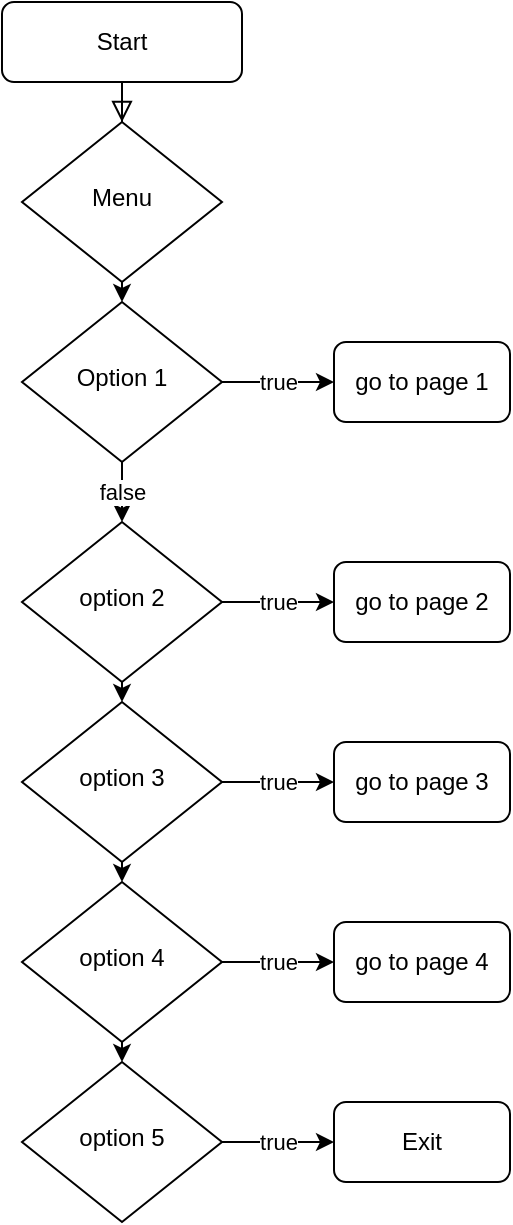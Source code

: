 <mxfile version="20.8.12" type="github">
  <diagram id="C5RBs43oDa-KdzZeNtuy" name="Page-1">
    <mxGraphModel dx="1393" dy="835" grid="1" gridSize="10" guides="1" tooltips="1" connect="1" arrows="1" fold="1" page="1" pageScale="1" pageWidth="827" pageHeight="1169" math="0" shadow="0">
      <root>
        <mxCell id="WIyWlLk6GJQsqaUBKTNV-0" />
        <mxCell id="WIyWlLk6GJQsqaUBKTNV-1" parent="WIyWlLk6GJQsqaUBKTNV-0" />
        <mxCell id="WIyWlLk6GJQsqaUBKTNV-2" value="" style="rounded=0;html=1;jettySize=auto;orthogonalLoop=1;fontSize=11;endArrow=block;endFill=0;endSize=8;strokeWidth=1;shadow=0;labelBackgroundColor=none;edgeStyle=orthogonalEdgeStyle;" parent="WIyWlLk6GJQsqaUBKTNV-1" source="WIyWlLk6GJQsqaUBKTNV-3" target="WIyWlLk6GJQsqaUBKTNV-6" edge="1">
          <mxGeometry relative="1" as="geometry" />
        </mxCell>
        <mxCell id="WIyWlLk6GJQsqaUBKTNV-3" value="Start" style="rounded=1;whiteSpace=wrap;html=1;fontSize=12;glass=0;strokeWidth=1;shadow=0;" parent="WIyWlLk6GJQsqaUBKTNV-1" vertex="1">
          <mxGeometry x="354" y="90" width="120" height="40" as="geometry" />
        </mxCell>
        <mxCell id="07rRaLGvkF2HoB0mGfYi-43" style="edgeStyle=orthogonalEdgeStyle;rounded=0;orthogonalLoop=1;jettySize=auto;html=1;exitX=0.5;exitY=1;exitDx=0;exitDy=0;entryX=0.5;entryY=0;entryDx=0;entryDy=0;" edge="1" parent="WIyWlLk6GJQsqaUBKTNV-1" source="WIyWlLk6GJQsqaUBKTNV-6" target="WIyWlLk6GJQsqaUBKTNV-10">
          <mxGeometry relative="1" as="geometry" />
        </mxCell>
        <mxCell id="WIyWlLk6GJQsqaUBKTNV-6" value="Menu" style="rhombus;whiteSpace=wrap;html=1;shadow=0;fontFamily=Helvetica;fontSize=12;align=center;strokeWidth=1;spacing=6;spacingTop=-4;" parent="WIyWlLk6GJQsqaUBKTNV-1" vertex="1">
          <mxGeometry x="364" y="150" width="100" height="80" as="geometry" />
        </mxCell>
        <mxCell id="07rRaLGvkF2HoB0mGfYi-35" value="true" style="edgeStyle=orthogonalEdgeStyle;rounded=0;orthogonalLoop=1;jettySize=auto;html=1;exitX=1;exitY=0.5;exitDx=0;exitDy=0;entryX=0;entryY=0.5;entryDx=0;entryDy=0;" edge="1" parent="WIyWlLk6GJQsqaUBKTNV-1" source="WIyWlLk6GJQsqaUBKTNV-10" target="07rRaLGvkF2HoB0mGfYi-24">
          <mxGeometry relative="1" as="geometry" />
        </mxCell>
        <mxCell id="07rRaLGvkF2HoB0mGfYi-37" value="false" style="edgeStyle=orthogonalEdgeStyle;rounded=0;orthogonalLoop=1;jettySize=auto;html=1;exitX=0.5;exitY=1;exitDx=0;exitDy=0;entryX=0.5;entryY=0;entryDx=0;entryDy=0;" edge="1" parent="WIyWlLk6GJQsqaUBKTNV-1" source="WIyWlLk6GJQsqaUBKTNV-10" target="07rRaLGvkF2HoB0mGfYi-0">
          <mxGeometry relative="1" as="geometry" />
        </mxCell>
        <mxCell id="WIyWlLk6GJQsqaUBKTNV-10" value="Option 1" style="rhombus;whiteSpace=wrap;html=1;shadow=0;fontFamily=Helvetica;fontSize=12;align=center;strokeWidth=1;spacing=6;spacingTop=-4;" parent="WIyWlLk6GJQsqaUBKTNV-1" vertex="1">
          <mxGeometry x="364" y="240" width="100" height="80" as="geometry" />
        </mxCell>
        <mxCell id="07rRaLGvkF2HoB0mGfYi-34" value="true" style="edgeStyle=orthogonalEdgeStyle;rounded=0;orthogonalLoop=1;jettySize=auto;html=1;exitX=1;exitY=0.5;exitDx=0;exitDy=0;entryX=0;entryY=0.5;entryDx=0;entryDy=0;" edge="1" parent="WIyWlLk6GJQsqaUBKTNV-1" source="07rRaLGvkF2HoB0mGfYi-0" target="07rRaLGvkF2HoB0mGfYi-23">
          <mxGeometry relative="1" as="geometry" />
        </mxCell>
        <mxCell id="07rRaLGvkF2HoB0mGfYi-38" style="edgeStyle=orthogonalEdgeStyle;rounded=0;orthogonalLoop=1;jettySize=auto;html=1;exitX=0.5;exitY=1;exitDx=0;exitDy=0;entryX=0.5;entryY=0;entryDx=0;entryDy=0;" edge="1" parent="WIyWlLk6GJQsqaUBKTNV-1" source="07rRaLGvkF2HoB0mGfYi-0" target="07rRaLGvkF2HoB0mGfYi-2">
          <mxGeometry relative="1" as="geometry" />
        </mxCell>
        <mxCell id="07rRaLGvkF2HoB0mGfYi-0" value="option 2" style="rhombus;whiteSpace=wrap;html=1;shadow=0;fontFamily=Helvetica;fontSize=12;align=center;strokeWidth=1;spacing=6;spacingTop=-4;" vertex="1" parent="WIyWlLk6GJQsqaUBKTNV-1">
          <mxGeometry x="364" y="350" width="100" height="80" as="geometry" />
        </mxCell>
        <mxCell id="07rRaLGvkF2HoB0mGfYi-32" value="true" style="edgeStyle=orthogonalEdgeStyle;rounded=0;orthogonalLoop=1;jettySize=auto;html=1;exitX=1;exitY=0.5;exitDx=0;exitDy=0;entryX=0;entryY=0.5;entryDx=0;entryDy=0;" edge="1" parent="WIyWlLk6GJQsqaUBKTNV-1" source="07rRaLGvkF2HoB0mGfYi-7" target="07rRaLGvkF2HoB0mGfYi-21">
          <mxGeometry relative="1" as="geometry" />
        </mxCell>
        <mxCell id="07rRaLGvkF2HoB0mGfYi-40" style="edgeStyle=orthogonalEdgeStyle;rounded=0;orthogonalLoop=1;jettySize=auto;html=1;exitX=0.5;exitY=1;exitDx=0;exitDy=0;entryX=0.5;entryY=0;entryDx=0;entryDy=0;" edge="1" parent="WIyWlLk6GJQsqaUBKTNV-1" source="07rRaLGvkF2HoB0mGfYi-7" target="07rRaLGvkF2HoB0mGfYi-9">
          <mxGeometry relative="1" as="geometry" />
        </mxCell>
        <mxCell id="07rRaLGvkF2HoB0mGfYi-7" value="option 4" style="rhombus;whiteSpace=wrap;html=1;shadow=0;fontFamily=Helvetica;fontSize=12;align=center;strokeWidth=1;spacing=6;spacingTop=-4;" vertex="1" parent="WIyWlLk6GJQsqaUBKTNV-1">
          <mxGeometry x="364" y="530" width="100" height="80" as="geometry" />
        </mxCell>
        <mxCell id="07rRaLGvkF2HoB0mGfYi-31" value="true" style="edgeStyle=orthogonalEdgeStyle;rounded=0;orthogonalLoop=1;jettySize=auto;html=1;exitX=1;exitY=0.5;exitDx=0;exitDy=0;entryX=0;entryY=0.5;entryDx=0;entryDy=0;" edge="1" parent="WIyWlLk6GJQsqaUBKTNV-1" source="07rRaLGvkF2HoB0mGfYi-9" target="07rRaLGvkF2HoB0mGfYi-25">
          <mxGeometry relative="1" as="geometry" />
        </mxCell>
        <mxCell id="07rRaLGvkF2HoB0mGfYi-9" value="option 5" style="rhombus;whiteSpace=wrap;html=1;shadow=0;fontFamily=Helvetica;fontSize=12;align=center;strokeWidth=1;spacing=6;spacingTop=-4;" vertex="1" parent="WIyWlLk6GJQsqaUBKTNV-1">
          <mxGeometry x="364" y="620" width="100" height="80" as="geometry" />
        </mxCell>
        <mxCell id="07rRaLGvkF2HoB0mGfYi-33" value="true" style="edgeStyle=orthogonalEdgeStyle;rounded=0;orthogonalLoop=1;jettySize=auto;html=1;exitX=1;exitY=0.5;exitDx=0;exitDy=0;entryX=0;entryY=0.5;entryDx=0;entryDy=0;" edge="1" parent="WIyWlLk6GJQsqaUBKTNV-1" source="07rRaLGvkF2HoB0mGfYi-2" target="07rRaLGvkF2HoB0mGfYi-22">
          <mxGeometry relative="1" as="geometry" />
        </mxCell>
        <mxCell id="07rRaLGvkF2HoB0mGfYi-39" style="edgeStyle=orthogonalEdgeStyle;rounded=0;orthogonalLoop=1;jettySize=auto;html=1;exitX=0.5;exitY=1;exitDx=0;exitDy=0;entryX=0.5;entryY=0;entryDx=0;entryDy=0;" edge="1" parent="WIyWlLk6GJQsqaUBKTNV-1" source="07rRaLGvkF2HoB0mGfYi-2" target="07rRaLGvkF2HoB0mGfYi-7">
          <mxGeometry relative="1" as="geometry" />
        </mxCell>
        <mxCell id="07rRaLGvkF2HoB0mGfYi-2" value="option 3" style="rhombus;whiteSpace=wrap;html=1;shadow=0;fontFamily=Helvetica;fontSize=12;align=center;strokeWidth=1;spacing=6;spacingTop=-4;" vertex="1" parent="WIyWlLk6GJQsqaUBKTNV-1">
          <mxGeometry x="364" y="440" width="100" height="80" as="geometry" />
        </mxCell>
        <mxCell id="07rRaLGvkF2HoB0mGfYi-21" value="go to page 4" style="rounded=1;whiteSpace=wrap;html=1;fontSize=12;glass=0;strokeWidth=1;shadow=0;" vertex="1" parent="WIyWlLk6GJQsqaUBKTNV-1">
          <mxGeometry x="520" y="550" width="88" height="40" as="geometry" />
        </mxCell>
        <mxCell id="07rRaLGvkF2HoB0mGfYi-22" value="go to page 3" style="rounded=1;whiteSpace=wrap;html=1;fontSize=12;glass=0;strokeWidth=1;shadow=0;" vertex="1" parent="WIyWlLk6GJQsqaUBKTNV-1">
          <mxGeometry x="520" y="460" width="88" height="40" as="geometry" />
        </mxCell>
        <mxCell id="07rRaLGvkF2HoB0mGfYi-23" value="go to page 2" style="rounded=1;whiteSpace=wrap;html=1;fontSize=12;glass=0;strokeWidth=1;shadow=0;" vertex="1" parent="WIyWlLk6GJQsqaUBKTNV-1">
          <mxGeometry x="520" y="370" width="88" height="40" as="geometry" />
        </mxCell>
        <mxCell id="07rRaLGvkF2HoB0mGfYi-24" value="go to page 1" style="rounded=1;whiteSpace=wrap;html=1;fontSize=12;glass=0;strokeWidth=1;shadow=0;" vertex="1" parent="WIyWlLk6GJQsqaUBKTNV-1">
          <mxGeometry x="520" y="260" width="88" height="40" as="geometry" />
        </mxCell>
        <mxCell id="07rRaLGvkF2HoB0mGfYi-25" value="Exit" style="rounded=1;whiteSpace=wrap;html=1;fontSize=12;glass=0;strokeWidth=1;shadow=0;" vertex="1" parent="WIyWlLk6GJQsqaUBKTNV-1">
          <mxGeometry x="520" y="640" width="88" height="40" as="geometry" />
        </mxCell>
      </root>
    </mxGraphModel>
  </diagram>
</mxfile>
